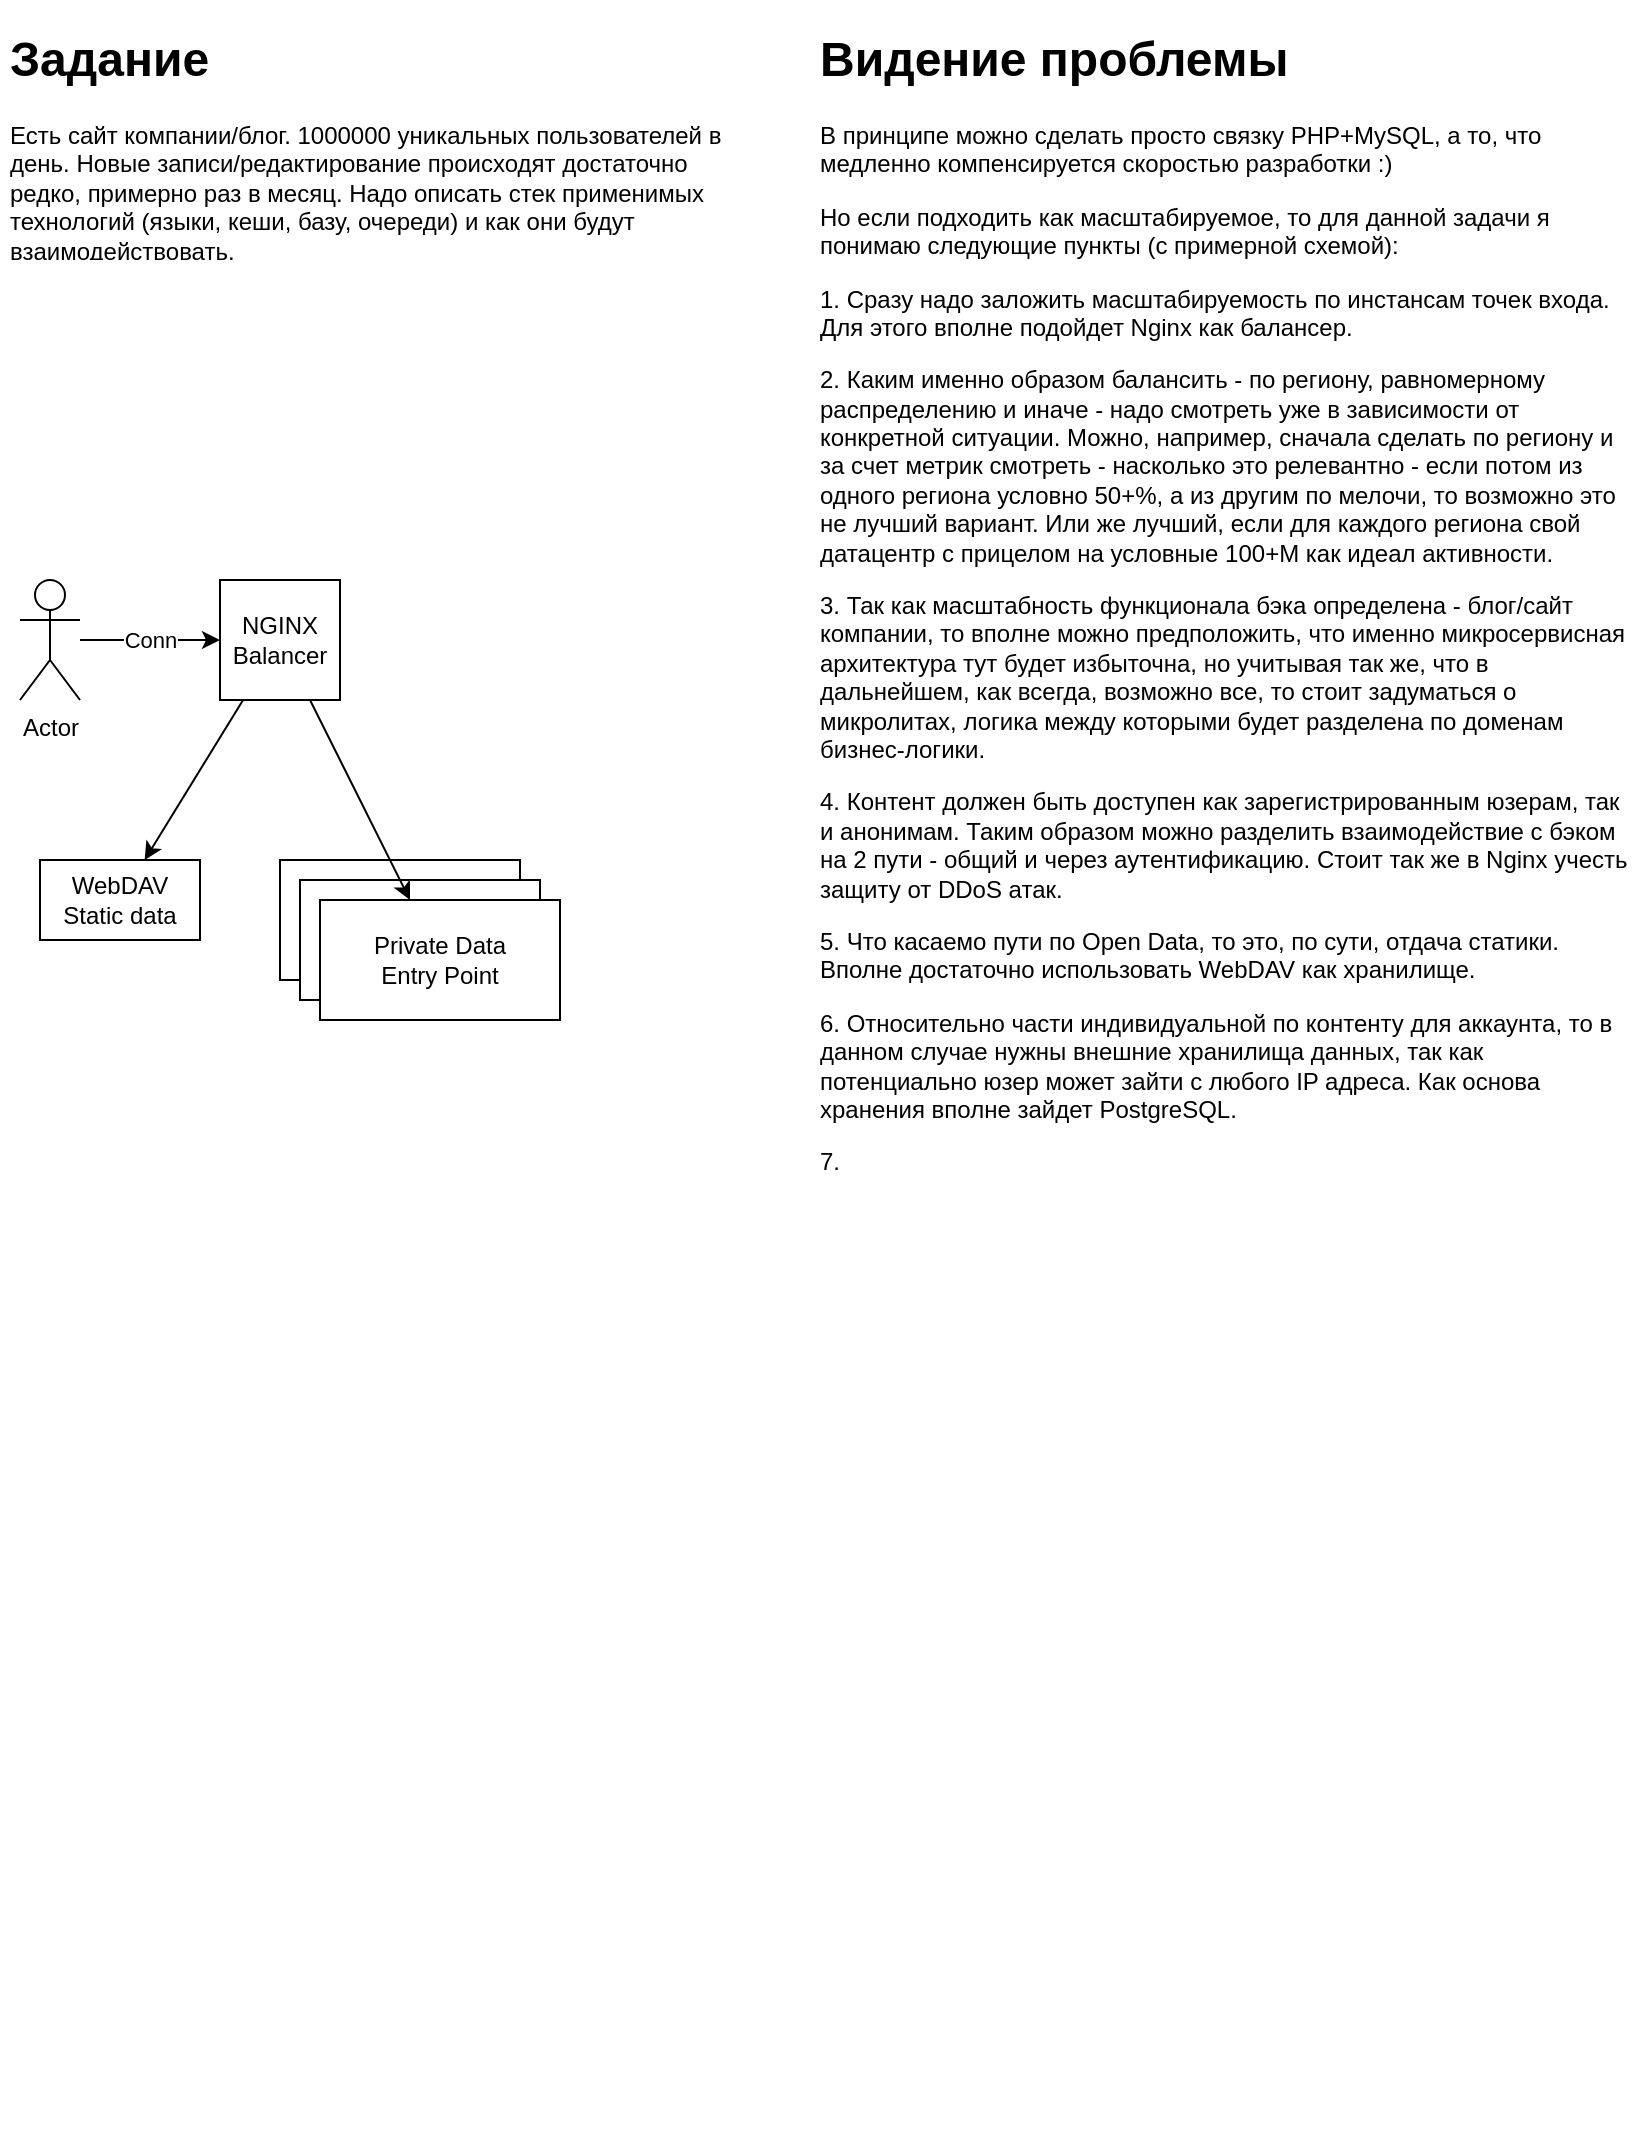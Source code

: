 <mxfile version="15.9.6" type="github">
  <diagram id="IbzGcBM9QDybaDAkwbq8" name="Page-1">
    <mxGraphModel dx="981" dy="542" grid="1" gridSize="10" guides="1" tooltips="1" connect="1" arrows="1" fold="1" page="1" pageScale="1" pageWidth="850" pageHeight="1100" math="0" shadow="0">
      <root>
        <mxCell id="0" />
        <mxCell id="1" parent="0" />
        <mxCell id="bjESsrOZtTePqHt1_tni-1" value="&lt;h1&gt;Задание&lt;/h1&gt;&lt;p&gt;Есть сайт компании/блог. 1000000 уникальных пользователей в день. Новые записи/редактирование происходят достаточно редко, примерно раз в месяц. Надо описать стек применимых технологий (языки, кеши, базу, очереди) и как они будут взаимодействовать.&lt;/p&gt;" style="text;html=1;strokeColor=none;fillColor=none;spacing=5;spacingTop=-20;whiteSpace=wrap;overflow=hidden;rounded=0;" vertex="1" parent="1">
          <mxGeometry x="20" y="20" width="380" height="120" as="geometry" />
        </mxCell>
        <mxCell id="bjESsrOZtTePqHt1_tni-2" value="Actor" style="shape=umlActor;verticalLabelPosition=bottom;verticalAlign=top;html=1;outlineConnect=0;" vertex="1" parent="1">
          <mxGeometry x="30" y="300" width="30" height="60" as="geometry" />
        </mxCell>
        <mxCell id="bjESsrOZtTePqHt1_tni-3" value="&lt;h1&gt;Видение проблемы&lt;/h1&gt;&lt;p&gt;В принципе можно сделать просто связку PHP+MySQL, а то, что медленно компенсируется скоростью разработки :)&lt;/p&gt;&lt;p&gt;Но если подходить как масштабируемое, то для данной задачи я понимаю следующие пункты (с примерной схемой):&lt;/p&gt;&lt;p&gt;1. Сразу надо заложить масштабируемость по инстансам точек входа. Для этого вполне подойдет Nginx как балансер.&lt;/p&gt;&lt;p&gt;2. Каким именно образом балансить - по региону, равномерному распределению и иначе - надо смотреть уже в зависимости от конкретной ситуации. Можно, например, сначала сделать по региону и за счет метрик смотреть - насколько это релевантно - если потом из одного региона условно 50+%, а из другим по мелочи, то возможно это не лучший вариант. Или же лучший, если для каждого региона свой датацентр с прицелом на условные 100+М как идеал активности.&lt;/p&gt;&lt;p&gt;3. Так как масштабность функционала бэка определена - блог/сайт компании, то вполне можно предположить, что именно микросервисная архитектура тут будет избыточна, но учитывая так же, что в дальнейшем, как всегда, возможно все, то стоит задуматься о микролитах, логика между которыми будет разделена по доменам бизнес-логики.&lt;/p&gt;&lt;p&gt;4. Контент должен быть доступен как зарегистрированным юзерам, так и анонимам. Таким образом можно разделить взаимодействие с бэком на 2 пути - общий и через аутентификацию. Стоит так же в Nginx учесть защиту от DDoS атак.&lt;/p&gt;&lt;p&gt;5. Что касаемо пути по Open Data, то это, по сути, отдача статики. Вполне достаточно использовать WebDAV как хранилище.&lt;/p&gt;&lt;p&gt;6. Относительно части индивидуальной по контенту для аккаунта, то в данном случае нужны внешние хранилища данных, так как потенциально юзер может зайти с любого IP адреса. Как основа хранения вполне зайдет PostgreSQL.&amp;nbsp;&lt;/p&gt;&lt;p&gt;7.&amp;nbsp;&lt;/p&gt;" style="text;html=1;strokeColor=none;fillColor=none;spacing=5;spacingTop=-20;whiteSpace=wrap;overflow=hidden;rounded=0;" vertex="1" parent="1">
          <mxGeometry x="425" y="20" width="415" height="1060" as="geometry" />
        </mxCell>
        <mxCell id="bjESsrOZtTePqHt1_tni-4" value="NGINX&lt;br&gt;Balancer" style="rounded=0;whiteSpace=wrap;html=1;" vertex="1" parent="1">
          <mxGeometry x="130" y="300" width="60" height="60" as="geometry" />
        </mxCell>
        <mxCell id="bjESsrOZtTePqHt1_tni-5" value="" style="endArrow=classic;html=1;rounded=0;" edge="1" parent="1" source="bjESsrOZtTePqHt1_tni-2" target="bjESsrOZtTePqHt1_tni-4">
          <mxGeometry relative="1" as="geometry">
            <mxPoint x="350" y="210" as="sourcePoint" />
            <mxPoint x="450" y="210" as="targetPoint" />
          </mxGeometry>
        </mxCell>
        <mxCell id="bjESsrOZtTePqHt1_tni-6" value="Conn" style="edgeLabel;resizable=0;html=1;align=center;verticalAlign=middle;" connectable="0" vertex="1" parent="bjESsrOZtTePqHt1_tni-5">
          <mxGeometry relative="1" as="geometry" />
        </mxCell>
        <mxCell id="bjESsrOZtTePqHt1_tni-12" value="" style="endArrow=classic;html=1;rounded=0;" edge="1" parent="1" source="bjESsrOZtTePqHt1_tni-4" target="bjESsrOZtTePqHt1_tni-9">
          <mxGeometry width="50" height="50" relative="1" as="geometry">
            <mxPoint x="400" y="440" as="sourcePoint" />
            <mxPoint x="450" y="390" as="targetPoint" />
          </mxGeometry>
        </mxCell>
        <mxCell id="bjESsrOZtTePqHt1_tni-17" value="" style="group" vertex="1" connectable="0" parent="1">
          <mxGeometry x="160" y="440" width="140" height="80" as="geometry" />
        </mxCell>
        <mxCell id="bjESsrOZtTePqHt1_tni-10" value="Private Data" style="rounded=0;whiteSpace=wrap;html=1;" vertex="1" parent="bjESsrOZtTePqHt1_tni-17">
          <mxGeometry width="120" height="60" as="geometry" />
        </mxCell>
        <mxCell id="bjESsrOZtTePqHt1_tni-14" value="Private Data" style="rounded=0;whiteSpace=wrap;html=1;" vertex="1" parent="bjESsrOZtTePqHt1_tni-17">
          <mxGeometry x="10" y="10" width="120" height="60" as="geometry" />
        </mxCell>
        <mxCell id="bjESsrOZtTePqHt1_tni-15" value="Private Data&lt;br&gt;Entry Point" style="rounded=0;whiteSpace=wrap;html=1;" vertex="1" parent="bjESsrOZtTePqHt1_tni-17">
          <mxGeometry x="20" y="20" width="120" height="60" as="geometry" />
        </mxCell>
        <mxCell id="bjESsrOZtTePqHt1_tni-18" value="" style="endArrow=classic;html=1;rounded=0;exitX=0.75;exitY=1;exitDx=0;exitDy=0;" edge="1" parent="1" source="bjESsrOZtTePqHt1_tni-4" target="bjESsrOZtTePqHt1_tni-15">
          <mxGeometry width="50" height="50" relative="1" as="geometry">
            <mxPoint x="400" y="600" as="sourcePoint" />
            <mxPoint x="450" y="550" as="targetPoint" />
          </mxGeometry>
        </mxCell>
        <mxCell id="bjESsrOZtTePqHt1_tni-9" value="WebDAV&lt;br&gt;Static data" style="rounded=0;whiteSpace=wrap;html=1;" vertex="1" parent="1">
          <mxGeometry x="40" y="440" width="80" height="40" as="geometry" />
        </mxCell>
      </root>
    </mxGraphModel>
  </diagram>
</mxfile>
